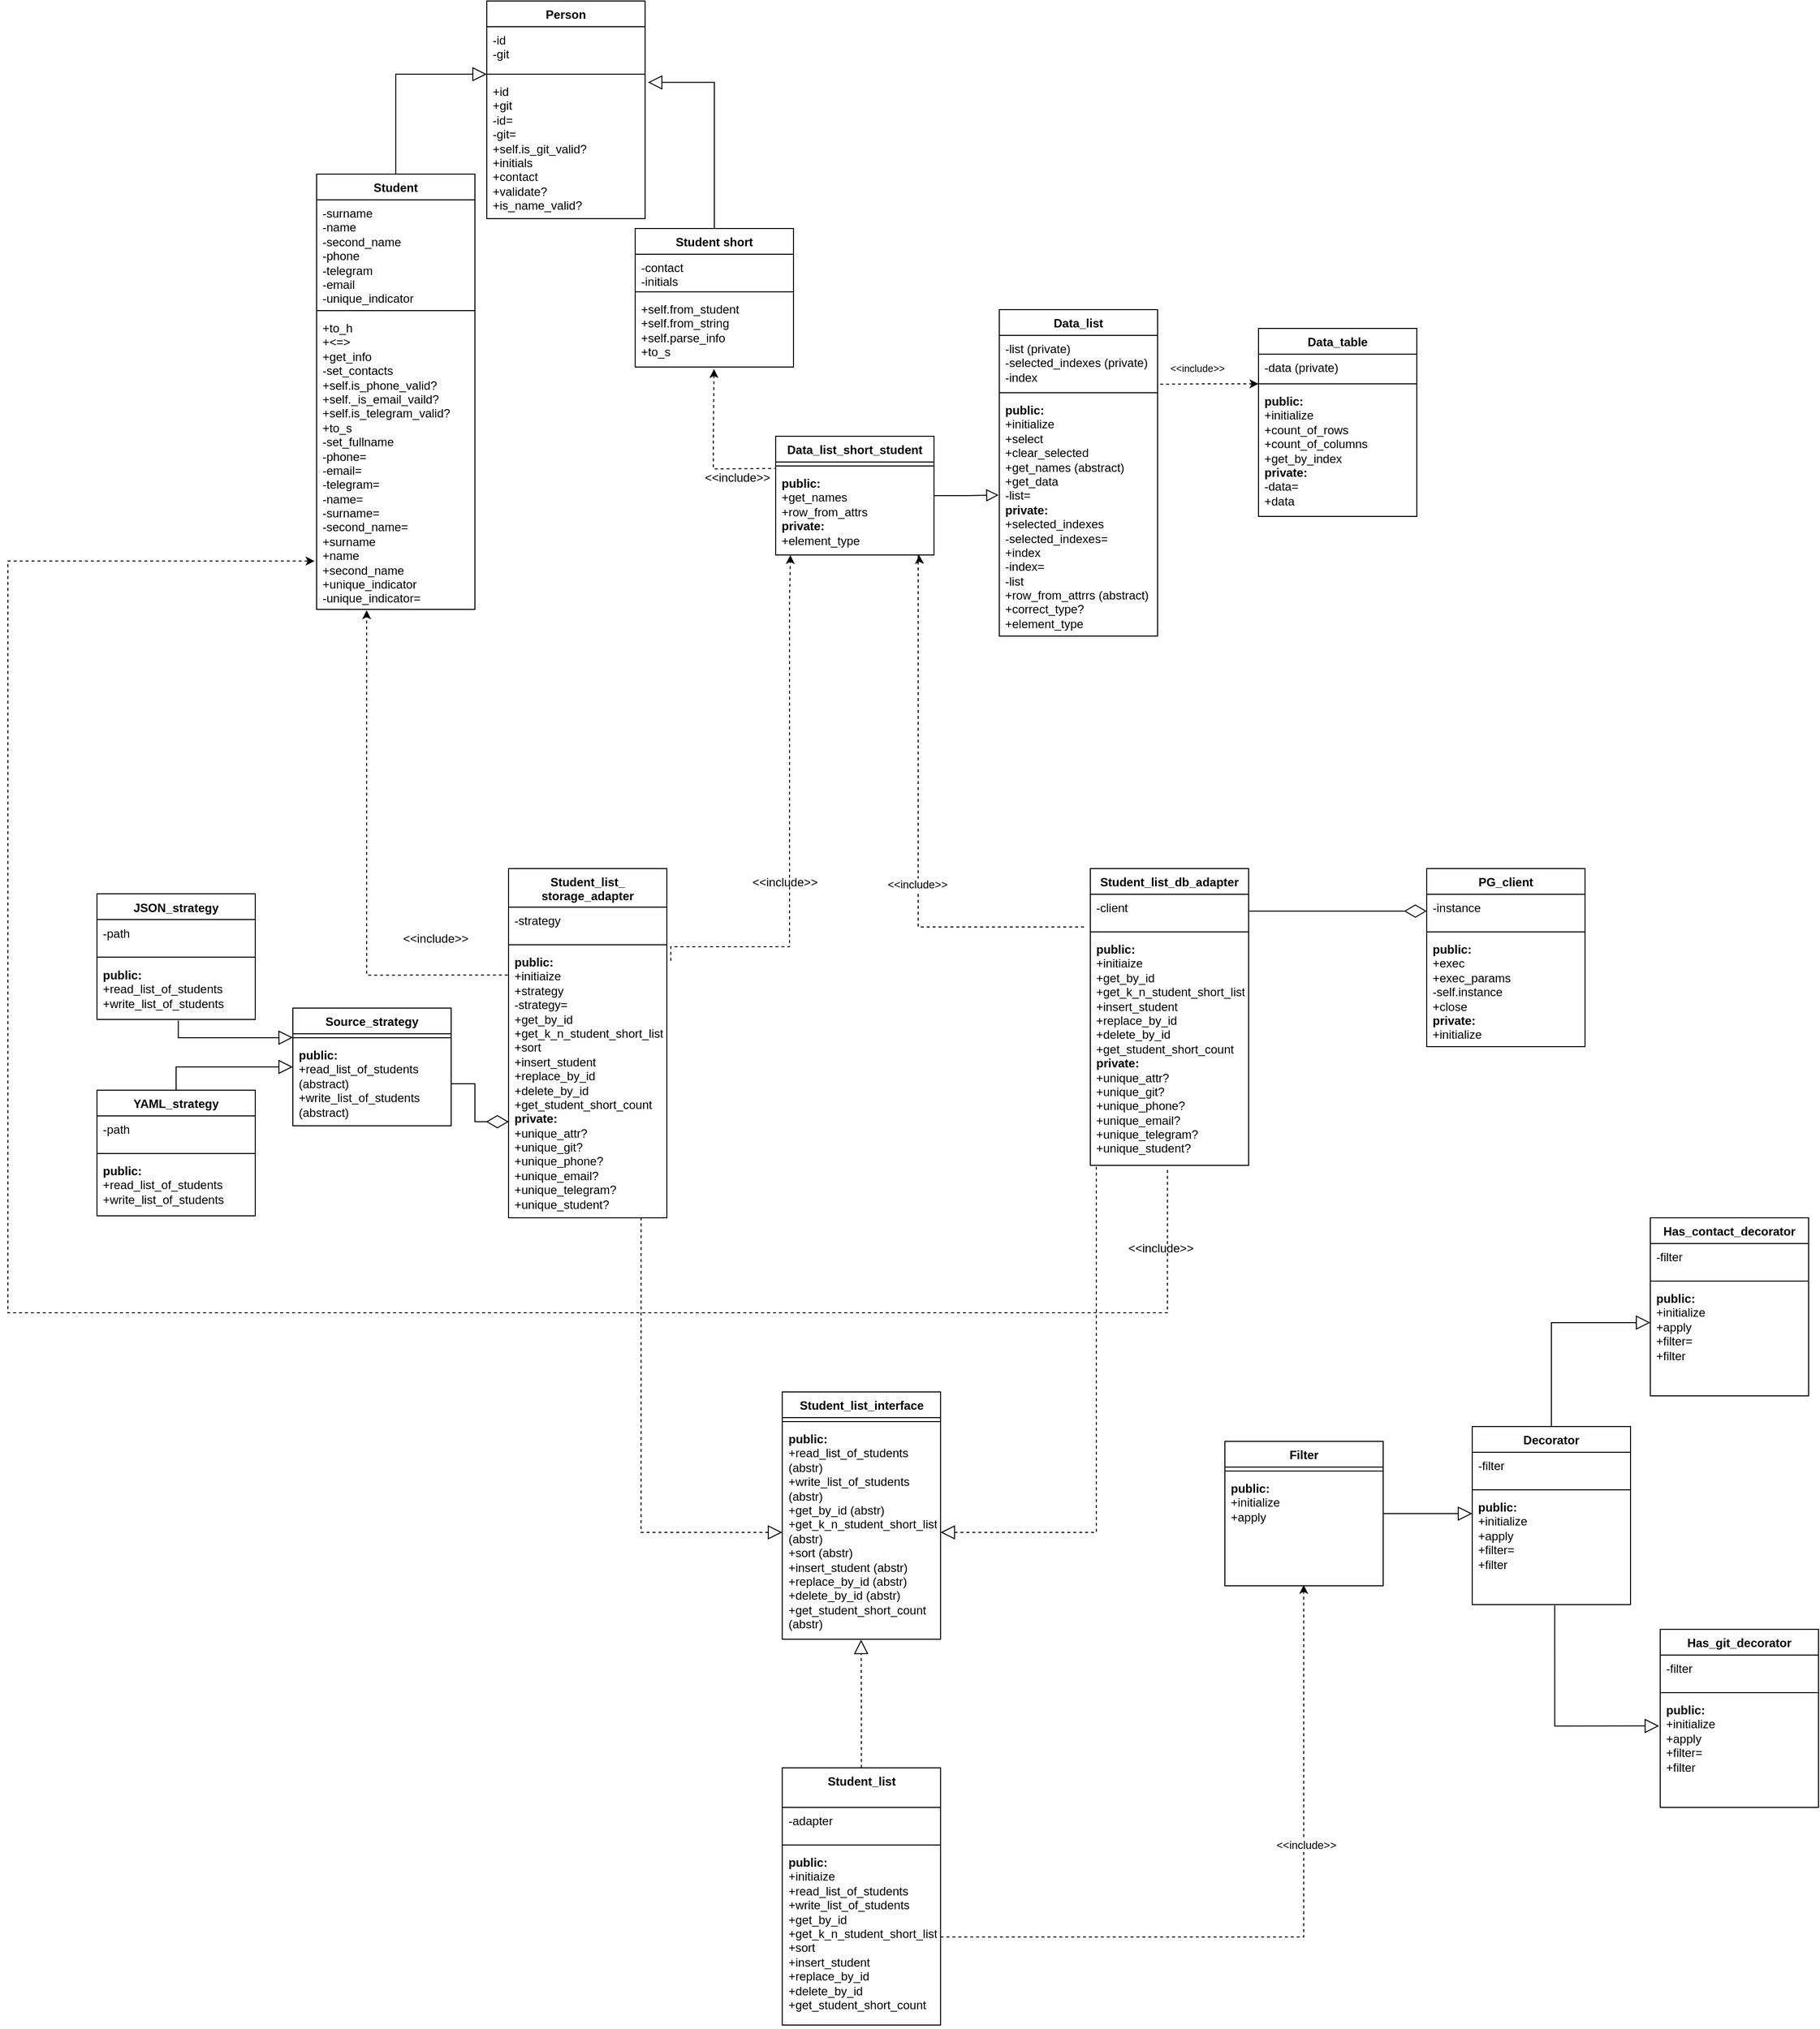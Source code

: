 <mxfile version="25.0.3">
  <diagram name="Страница — 1" id="pWL2CWbe-zxDe9L4tEUk">
    <mxGraphModel dx="2760" dy="1989" grid="1" gridSize="10" guides="1" tooltips="1" connect="1" arrows="1" fold="1" page="1" pageScale="1" pageWidth="827" pageHeight="1169" math="0" shadow="0">
      <root>
        <mxCell id="0" />
        <mxCell id="1" parent="0" />
        <mxCell id="drGPe8Ry7eNEMvqkn0kf-1" value="Person" style="swimlane;fontStyle=1;align=center;verticalAlign=top;childLayout=stackLayout;horizontal=1;startSize=26;horizontalStack=0;resizeParent=1;resizeParentMax=0;resizeLast=0;collapsible=1;marginBottom=0;whiteSpace=wrap;html=1;" parent="1" vertex="1">
          <mxGeometry x="1104" y="704" width="160" height="220" as="geometry" />
        </mxCell>
        <mxCell id="drGPe8Ry7eNEMvqkn0kf-2" value="&lt;div&gt;-id&lt;/div&gt;&lt;div&gt;-git&lt;br&gt;&lt;/div&gt;" style="text;strokeColor=none;fillColor=none;align=left;verticalAlign=top;spacingLeft=4;spacingRight=4;overflow=hidden;rotatable=0;points=[[0,0.5],[1,0.5]];portConstraint=eastwest;whiteSpace=wrap;html=1;" parent="drGPe8Ry7eNEMvqkn0kf-1" vertex="1">
          <mxGeometry y="26" width="160" height="44" as="geometry" />
        </mxCell>
        <mxCell id="drGPe8Ry7eNEMvqkn0kf-3" value="" style="line;strokeWidth=1;fillColor=none;align=left;verticalAlign=middle;spacingTop=-1;spacingLeft=3;spacingRight=3;rotatable=0;labelPosition=right;points=[];portConstraint=eastwest;strokeColor=inherit;" parent="drGPe8Ry7eNEMvqkn0kf-1" vertex="1">
          <mxGeometry y="70" width="160" height="8" as="geometry" />
        </mxCell>
        <mxCell id="drGPe8Ry7eNEMvqkn0kf-4" value="&lt;div&gt;+id&lt;/div&gt;&lt;div&gt;+git&lt;br&gt;&lt;/div&gt;&lt;div&gt;-id=&lt;br&gt;&lt;/div&gt;&lt;div&gt;-git=&lt;br&gt;&lt;/div&gt;&lt;div&gt;+self.is_git_valid?&lt;/div&gt;&lt;div&gt;+initials&lt;/div&gt;&lt;div&gt;+contact&lt;/div&gt;&lt;div&gt;+validate?&lt;br&gt;+is_name_valid?&lt;br&gt;&lt;/div&gt;" style="text;strokeColor=none;fillColor=none;align=left;verticalAlign=top;spacingLeft=4;spacingRight=4;overflow=hidden;rotatable=0;points=[[0,0.5],[1,0.5]];portConstraint=eastwest;whiteSpace=wrap;html=1;" parent="drGPe8Ry7eNEMvqkn0kf-1" vertex="1">
          <mxGeometry y="78" width="160" height="142" as="geometry" />
        </mxCell>
        <mxCell id="drGPe8Ry7eNEMvqkn0kf-5" style="edgeStyle=orthogonalEdgeStyle;rounded=0;orthogonalLoop=1;jettySize=auto;html=1;endArrow=block;endFill=0;endSize=12;" parent="1" source="drGPe8Ry7eNEMvqkn0kf-6" target="drGPe8Ry7eNEMvqkn0kf-3" edge="1">
          <mxGeometry relative="1" as="geometry" />
        </mxCell>
        <mxCell id="drGPe8Ry7eNEMvqkn0kf-6" value="Student" style="swimlane;fontStyle=1;align=center;verticalAlign=top;childLayout=stackLayout;horizontal=1;startSize=26;horizontalStack=0;resizeParent=1;resizeParentMax=0;resizeLast=0;collapsible=1;marginBottom=0;whiteSpace=wrap;html=1;" parent="1" vertex="1">
          <mxGeometry x="932" y="879" width="160" height="440" as="geometry" />
        </mxCell>
        <mxCell id="drGPe8Ry7eNEMvqkn0kf-7" value="&lt;div&gt;-surname&lt;/div&gt;&lt;div&gt;-name&lt;/div&gt;&lt;div&gt;-second_name&lt;/div&gt;&lt;div&gt;-phone&lt;/div&gt;&lt;div&gt;-telegram&lt;/div&gt;&lt;div&gt;-email&lt;/div&gt;&lt;div&gt;-unique_indicator&lt;br&gt;&lt;/div&gt;" style="text;strokeColor=none;fillColor=none;align=left;verticalAlign=top;spacingLeft=4;spacingRight=4;overflow=hidden;rotatable=0;points=[[0,0.5],[1,0.5]];portConstraint=eastwest;whiteSpace=wrap;html=1;" parent="drGPe8Ry7eNEMvqkn0kf-6" vertex="1">
          <mxGeometry y="26" width="160" height="108" as="geometry" />
        </mxCell>
        <mxCell id="drGPe8Ry7eNEMvqkn0kf-8" value="" style="line;strokeWidth=1;fillColor=none;align=left;verticalAlign=middle;spacingTop=-1;spacingLeft=3;spacingRight=3;rotatable=0;labelPosition=right;points=[];portConstraint=eastwest;strokeColor=inherit;" parent="drGPe8Ry7eNEMvqkn0kf-6" vertex="1">
          <mxGeometry y="134" width="160" height="8" as="geometry" />
        </mxCell>
        <mxCell id="drGPe8Ry7eNEMvqkn0kf-9" value="&lt;div&gt;+to_h&lt;/div&gt;&lt;div&gt;+&amp;lt;=&amp;gt;&lt;br&gt;&lt;/div&gt;&lt;div&gt;+get_info&lt;/div&gt;&lt;div&gt;-set_contacts&lt;/div&gt;&lt;div&gt;+self.is_phone_valid?&lt;/div&gt;&lt;div&gt;+self._is_email_vaild?&lt;/div&gt;&lt;div&gt;+self.is_telegram_valid?&lt;/div&gt;&lt;div&gt;+to_s&lt;/div&gt;&lt;div&gt;-set_fullname&lt;br&gt;&lt;/div&gt;&lt;div&gt;-phone=&lt;/div&gt;&lt;div&gt;-email=&lt;/div&gt;&lt;div&gt;-telegram=&lt;br&gt;&lt;/div&gt;&lt;div&gt;-name=&lt;/div&gt;&lt;div&gt;-surname=&lt;/div&gt;&lt;div&gt;-second_name=&lt;br&gt;&lt;/div&gt;&lt;div&gt;+surname&lt;br&gt;&lt;/div&gt;&lt;div&gt;+name&lt;/div&gt;&lt;div&gt;+second_name&lt;/div&gt;&lt;div&gt;+unique_indicator&lt;/div&gt;&lt;div&gt;-unique_indicator=&lt;br&gt;&lt;/div&gt;" style="text;strokeColor=none;fillColor=none;align=left;verticalAlign=top;spacingLeft=4;spacingRight=4;overflow=hidden;rotatable=0;points=[[0,0.5],[1,0.5]];portConstraint=eastwest;whiteSpace=wrap;html=1;" parent="drGPe8Ry7eNEMvqkn0kf-6" vertex="1">
          <mxGeometry y="142" width="160" height="298" as="geometry" />
        </mxCell>
        <mxCell id="drGPe8Ry7eNEMvqkn0kf-10" value="Student short" style="swimlane;fontStyle=1;align=center;verticalAlign=top;childLayout=stackLayout;horizontal=1;startSize=26;horizontalStack=0;resizeParent=1;resizeParentMax=0;resizeLast=0;collapsible=1;marginBottom=0;whiteSpace=wrap;html=1;" parent="1" vertex="1">
          <mxGeometry x="1254" y="934" width="160" height="140" as="geometry">
            <mxRectangle x="520" y="310" width="110" height="30" as="alternateBounds" />
          </mxGeometry>
        </mxCell>
        <mxCell id="drGPe8Ry7eNEMvqkn0kf-11" value="&lt;div&gt;-contact&lt;/div&gt;&lt;div&gt;-initials&lt;br&gt;&lt;/div&gt;" style="text;strokeColor=none;fillColor=none;align=left;verticalAlign=top;spacingLeft=4;spacingRight=4;overflow=hidden;rotatable=0;points=[[0,0.5],[1,0.5]];portConstraint=eastwest;whiteSpace=wrap;html=1;" parent="drGPe8Ry7eNEMvqkn0kf-10" vertex="1">
          <mxGeometry y="26" width="160" height="34" as="geometry" />
        </mxCell>
        <mxCell id="drGPe8Ry7eNEMvqkn0kf-12" value="" style="line;strokeWidth=1;fillColor=none;align=left;verticalAlign=middle;spacingTop=-1;spacingLeft=3;spacingRight=3;rotatable=0;labelPosition=right;points=[];portConstraint=eastwest;strokeColor=inherit;" parent="drGPe8Ry7eNEMvqkn0kf-10" vertex="1">
          <mxGeometry y="60" width="160" height="8" as="geometry" />
        </mxCell>
        <mxCell id="drGPe8Ry7eNEMvqkn0kf-13" value="&lt;div&gt;+self.from_student&lt;/div&gt;&lt;div&gt;+self.from_string&lt;/div&gt;&lt;div&gt;+self.parse_info&lt;br&gt;&lt;/div&gt;&lt;div&gt;+to_s&lt;/div&gt;&lt;div&gt;&lt;br&gt;&lt;/div&gt;" style="text;strokeColor=none;fillColor=none;align=left;verticalAlign=top;spacingLeft=4;spacingRight=4;overflow=hidden;rotatable=0;points=[[0,0.5],[1,0.5]];portConstraint=eastwest;whiteSpace=wrap;html=1;" parent="drGPe8Ry7eNEMvqkn0kf-10" vertex="1">
          <mxGeometry y="68" width="160" height="72" as="geometry" />
        </mxCell>
        <mxCell id="drGPe8Ry7eNEMvqkn0kf-14" style="edgeStyle=orthogonalEdgeStyle;rounded=0;orthogonalLoop=1;jettySize=auto;html=1;entryX=1.018;entryY=0.03;entryDx=0;entryDy=0;entryPerimeter=0;endArrow=block;endFill=0;endSize=12;" parent="1" source="drGPe8Ry7eNEMvqkn0kf-10" target="drGPe8Ry7eNEMvqkn0kf-4" edge="1">
          <mxGeometry relative="1" as="geometry" />
        </mxCell>
        <mxCell id="drGPe8Ry7eNEMvqkn0kf-15" value="Data_table" style="swimlane;fontStyle=1;align=center;verticalAlign=top;childLayout=stackLayout;horizontal=1;startSize=26;horizontalStack=0;resizeParent=1;resizeParentMax=0;resizeLast=0;collapsible=1;marginBottom=0;whiteSpace=wrap;html=1;" parent="1" vertex="1">
          <mxGeometry x="1884" y="1035" width="160" height="190" as="geometry" />
        </mxCell>
        <mxCell id="drGPe8Ry7eNEMvqkn0kf-16" value="-data (private)" style="text;strokeColor=none;fillColor=none;align=left;verticalAlign=top;spacingLeft=4;spacingRight=4;overflow=hidden;rotatable=0;points=[[0,0.5],[1,0.5]];portConstraint=eastwest;whiteSpace=wrap;html=1;" parent="drGPe8Ry7eNEMvqkn0kf-15" vertex="1">
          <mxGeometry y="26" width="160" height="26" as="geometry" />
        </mxCell>
        <mxCell id="drGPe8Ry7eNEMvqkn0kf-17" value="" style="line;strokeWidth=1;fillColor=none;align=left;verticalAlign=middle;spacingTop=-1;spacingLeft=3;spacingRight=3;rotatable=0;labelPosition=right;points=[];portConstraint=eastwest;strokeColor=inherit;" parent="drGPe8Ry7eNEMvqkn0kf-15" vertex="1">
          <mxGeometry y="52" width="160" height="8" as="geometry" />
        </mxCell>
        <mxCell id="drGPe8Ry7eNEMvqkn0kf-18" value="&lt;div&gt;&lt;b&gt;public:&lt;/b&gt;&lt;br&gt;&lt;/div&gt;&lt;div&gt;+initialize&lt;br&gt;&lt;/div&gt;&lt;div&gt;+count_of_rows&lt;/div&gt;&lt;div&gt;+count_of_columns&lt;/div&gt;&lt;div&gt;+get_by_index&lt;/div&gt;&lt;div&gt;&lt;b&gt;private:&lt;/b&gt;&lt;/div&gt;&lt;div&gt;-data=&lt;/div&gt;&lt;div&gt;+data&lt;br&gt;&lt;/div&gt;" style="text;strokeColor=none;fillColor=none;align=left;verticalAlign=top;spacingLeft=4;spacingRight=4;overflow=hidden;rotatable=0;points=[[0,0.5],[1,0.5]];portConstraint=eastwest;whiteSpace=wrap;html=1;" parent="drGPe8Ry7eNEMvqkn0kf-15" vertex="1">
          <mxGeometry y="60" width="160" height="130" as="geometry" />
        </mxCell>
        <mxCell id="drGPe8Ry7eNEMvqkn0kf-19" style="edgeStyle=orthogonalEdgeStyle;rounded=0;orthogonalLoop=1;jettySize=auto;html=1;entryX=-0.025;entryY=0.971;entryDx=0;entryDy=0;endArrow=none;endFill=0;startArrow=classic;startFill=1;dashed=1;exitX=0.906;exitY=1;exitDx=0;exitDy=0;exitPerimeter=0;entryPerimeter=0;" parent="1" source="drGPe8Ry7eNEMvqkn0kf-27" target="drGPe8Ry7eNEMvqkn0kf-61" edge="1">
          <mxGeometry relative="1" as="geometry">
            <mxPoint x="1553" y="966.667" as="targetPoint" />
            <Array as="points">
              <mxPoint x="1541" y="1265" />
              <mxPoint x="1540" y="1265" />
              <mxPoint x="1540" y="1640" />
            </Array>
            <mxPoint x="1500" y="1390" as="sourcePoint" />
          </mxGeometry>
        </mxCell>
        <mxCell id="drGPe8Ry7eNEMvqkn0kf-20" value="&amp;lt;&amp;lt;include&amp;gt;&amp;gt;" style="edgeLabel;html=1;align=center;verticalAlign=middle;resizable=0;points=[];" parent="drGPe8Ry7eNEMvqkn0kf-19" vertex="1" connectable="0">
          <mxGeometry x="0.222" y="-1" relative="1" as="geometry">
            <mxPoint as="offset" />
          </mxGeometry>
        </mxCell>
        <mxCell id="drGPe8Ry7eNEMvqkn0kf-21" value="&lt;div&gt;Data_list&lt;/div&gt;" style="swimlane;fontStyle=1;align=center;verticalAlign=top;childLayout=stackLayout;horizontal=1;startSize=26;horizontalStack=0;resizeParent=1;resizeParentMax=0;resizeLast=0;collapsible=1;marginBottom=0;whiteSpace=wrap;html=1;" parent="1" vertex="1">
          <mxGeometry x="1622" y="1016" width="160" height="330" as="geometry" />
        </mxCell>
        <mxCell id="drGPe8Ry7eNEMvqkn0kf-22" value="&lt;div&gt;-list (private)&lt;/div&gt;&lt;div&gt;-selected_indexes (private)&lt;/div&gt;&lt;div&gt;-index&lt;br&gt;&lt;/div&gt;" style="text;strokeColor=none;fillColor=none;align=left;verticalAlign=top;spacingLeft=4;spacingRight=4;overflow=hidden;rotatable=0;points=[[0,0.5],[1,0.5]];portConstraint=eastwest;whiteSpace=wrap;html=1;" parent="drGPe8Ry7eNEMvqkn0kf-21" vertex="1">
          <mxGeometry y="26" width="160" height="54" as="geometry" />
        </mxCell>
        <mxCell id="drGPe8Ry7eNEMvqkn0kf-23" value="" style="line;strokeWidth=1;fillColor=none;align=left;verticalAlign=middle;spacingTop=-1;spacingLeft=3;spacingRight=3;rotatable=0;labelPosition=right;points=[];portConstraint=eastwest;strokeColor=inherit;" parent="drGPe8Ry7eNEMvqkn0kf-21" vertex="1">
          <mxGeometry y="80" width="160" height="8" as="geometry" />
        </mxCell>
        <mxCell id="drGPe8Ry7eNEMvqkn0kf-24" value="&lt;div&gt;&lt;b&gt;public:&lt;/b&gt; &lt;br&gt;&lt;/div&gt;&lt;div&gt;+initialize&lt;/div&gt;&lt;div&gt;+select&lt;/div&gt;&lt;div&gt;+clear_selected&lt;br&gt;&lt;/div&gt;&lt;div&gt;+get_names (abstract)&lt;br&gt;&lt;/div&gt;&lt;div&gt;+get_data&lt;/div&gt;&lt;div&gt;-list=&lt;/div&gt;&lt;div&gt;&lt;b&gt;private:&lt;/b&gt; &lt;br&gt;&lt;/div&gt;&lt;div&gt;+selected_indexes&lt;/div&gt;&lt;div&gt;-selected_indexes=&lt;/div&gt;&lt;div&gt;+index&lt;/div&gt;&lt;div&gt;-index=&lt;/div&gt;&lt;div&gt;-list&lt;br&gt;&lt;/div&gt;&lt;div&gt;+row_from_attrrs (abstract)&lt;/div&gt;&lt;div&gt;+correct_type?&lt;/div&gt;&lt;div&gt;+element_type&lt;br&gt;&lt;/div&gt;" style="text;strokeColor=none;fillColor=none;align=left;verticalAlign=top;spacingLeft=4;spacingRight=4;overflow=hidden;rotatable=0;points=[[0,0.5],[1,0.5]];portConstraint=eastwest;whiteSpace=wrap;html=1;" parent="drGPe8Ry7eNEMvqkn0kf-21" vertex="1">
          <mxGeometry y="88" width="160" height="242" as="geometry" />
        </mxCell>
        <mxCell id="drGPe8Ry7eNEMvqkn0kf-25" value="&lt;div&gt;Data_list_short_student&lt;/div&gt;" style="swimlane;fontStyle=1;align=center;verticalAlign=top;childLayout=stackLayout;horizontal=1;startSize=26;horizontalStack=0;resizeParent=1;resizeParentMax=0;resizeLast=0;collapsible=1;marginBottom=0;whiteSpace=wrap;html=1;" parent="1" vertex="1">
          <mxGeometry x="1396" y="1144" width="160" height="120" as="geometry" />
        </mxCell>
        <mxCell id="drGPe8Ry7eNEMvqkn0kf-26" value="" style="line;strokeWidth=1;fillColor=none;align=left;verticalAlign=middle;spacingTop=-1;spacingLeft=3;spacingRight=3;rotatable=0;labelPosition=right;points=[];portConstraint=eastwest;strokeColor=inherit;" parent="drGPe8Ry7eNEMvqkn0kf-25" vertex="1">
          <mxGeometry y="26" width="160" height="8" as="geometry" />
        </mxCell>
        <mxCell id="drGPe8Ry7eNEMvqkn0kf-27" value="&lt;div&gt;&lt;b&gt;public:&lt;/b&gt;&lt;br&gt;&lt;/div&gt;&lt;div&gt;+get_names&lt;/div&gt;&lt;div&gt;+row_from_attrs&lt;/div&gt;&lt;div&gt;&lt;b&gt;private:&lt;/b&gt;&lt;br&gt;&lt;/div&gt;&lt;div&gt;+element_type&lt;br&gt;&lt;/div&gt;" style="text;strokeColor=none;fillColor=none;align=left;verticalAlign=top;spacingLeft=4;spacingRight=4;overflow=hidden;rotatable=0;points=[[0,0.5],[1,0.5]];portConstraint=eastwest;whiteSpace=wrap;html=1;" parent="drGPe8Ry7eNEMvqkn0kf-25" vertex="1">
          <mxGeometry y="34" width="160" height="86" as="geometry" />
        </mxCell>
        <mxCell id="drGPe8Ry7eNEMvqkn0kf-28" style="edgeStyle=orthogonalEdgeStyle;rounded=0;orthogonalLoop=1;jettySize=auto;html=1;entryX=-0.004;entryY=0.411;entryDx=0;entryDy=0;entryPerimeter=0;endArrow=block;endFill=0;endSize=10;" parent="1" source="drGPe8Ry7eNEMvqkn0kf-25" target="drGPe8Ry7eNEMvqkn0kf-24" edge="1">
          <mxGeometry relative="1" as="geometry" />
        </mxCell>
        <mxCell id="drGPe8Ry7eNEMvqkn0kf-29" style="edgeStyle=orthogonalEdgeStyle;rounded=0;orthogonalLoop=1;jettySize=auto;html=1;entryX=0.316;entryY=1.003;entryDx=0;entryDy=0;entryPerimeter=0;dashed=1;exitX=-0.005;exitY=0.098;exitDx=0;exitDy=0;exitPerimeter=0;" parent="1" source="drGPe8Ry7eNEMvqkn0kf-45" target="drGPe8Ry7eNEMvqkn0kf-9" edge="1">
          <mxGeometry relative="1" as="geometry">
            <mxPoint x="982.08" y="1596" as="targetPoint" />
            <mxPoint x="1103.0" y="1668" as="sourcePoint" />
          </mxGeometry>
        </mxCell>
        <mxCell id="drGPe8Ry7eNEMvqkn0kf-30" value="&amp;lt;&amp;lt;include&amp;gt;&amp;gt;" style="text;html=1;align=center;verticalAlign=middle;resizable=0;points=[];autosize=1;strokeColor=none;fillColor=none;" parent="1" vertex="1">
          <mxGeometry x="1007" y="1637" width="90" height="30" as="geometry" />
        </mxCell>
        <mxCell id="drGPe8Ry7eNEMvqkn0kf-31" value="&amp;lt;&amp;lt;include&amp;gt;&amp;gt;" style="text;html=1;align=center;verticalAlign=middle;resizable=0;points=[];autosize=1;strokeColor=none;fillColor=none;" parent="1" vertex="1">
          <mxGeometry x="1360" y="1580" width="90" height="30" as="geometry" />
        </mxCell>
        <mxCell id="drGPe8Ry7eNEMvqkn0kf-32" style="edgeStyle=orthogonalEdgeStyle;rounded=0;orthogonalLoop=1;jettySize=auto;html=1;endArrow=block;endFill=0;endSize=12;exitX=0.514;exitY=1.017;exitDx=0;exitDy=0;exitPerimeter=0;entryX=0;entryY=0.25;entryDx=0;entryDy=0;" parent="1" source="drGPe8Ry7eNEMvqkn0kf-53" target="drGPe8Ry7eNEMvqkn0kf-39" edge="1">
          <mxGeometry relative="1" as="geometry">
            <mxPoint x="647" y="2092" as="sourcePoint" />
            <mxPoint x="665" y="1868" as="targetPoint" />
            <Array as="points">
              <mxPoint x="792" y="1752" />
              <mxPoint x="891" y="1752" />
            </Array>
          </mxGeometry>
        </mxCell>
        <mxCell id="drGPe8Ry7eNEMvqkn0kf-33" style="edgeStyle=orthogonalEdgeStyle;rounded=0;orthogonalLoop=1;jettySize=auto;html=1;endArrow=block;endFill=0;endSize=12;exitX=0.5;exitY=0;exitDx=0;exitDy=0;entryX=0;entryY=0.5;entryDx=0;entryDy=0;" parent="1" source="drGPe8Ry7eNEMvqkn0kf-46" target="drGPe8Ry7eNEMvqkn0kf-39" edge="1">
          <mxGeometry relative="1" as="geometry">
            <mxPoint x="842.118" y="1784" as="sourcePoint" />
            <mxPoint x="900" y="1790" as="targetPoint" />
          </mxGeometry>
        </mxCell>
        <mxCell id="drGPe8Ry7eNEMvqkn0kf-34" style="edgeStyle=orthogonalEdgeStyle;rounded=0;orthogonalLoop=1;jettySize=auto;html=1;entryX=1.016;entryY=0.915;entryDx=0;entryDy=0;dashed=1;entryPerimeter=0;endArrow=none;endFill=0;startArrow=classic;startFill=1;" parent="1" source="drGPe8Ry7eNEMvqkn0kf-17" target="drGPe8Ry7eNEMvqkn0kf-22" edge="1">
          <mxGeometry relative="1" as="geometry">
            <mxPoint x="1859" y="1061" as="sourcePoint" />
            <mxPoint x="1769" y="1061" as="targetPoint" />
          </mxGeometry>
        </mxCell>
        <mxCell id="drGPe8Ry7eNEMvqkn0kf-35" value="&lt;font style=&quot;font-size: 10px;&quot;&gt;&amp;lt;&amp;lt;include&amp;gt;&amp;gt;&lt;/font&gt;" style="text;html=1;align=center;verticalAlign=middle;resizable=0;points=[];autosize=1;strokeColor=none;fillColor=none;" parent="1" vertex="1">
          <mxGeometry x="1782" y="1060" width="80" height="30" as="geometry" />
        </mxCell>
        <mxCell id="drGPe8Ry7eNEMvqkn0kf-36" style="edgeStyle=orthogonalEdgeStyle;rounded=0;orthogonalLoop=1;jettySize=auto;html=1;dashed=1;exitX=1.025;exitY=0.045;exitDx=0;exitDy=0;exitPerimeter=0;entryX=0.093;entryY=1.001;entryDx=0;entryDy=0;entryPerimeter=0;" parent="1" source="drGPe8Ry7eNEMvqkn0kf-45" target="drGPe8Ry7eNEMvqkn0kf-27" edge="1">
          <mxGeometry relative="1" as="geometry">
            <mxPoint x="1310" y="1590" as="sourcePoint" />
            <mxPoint x="1410" y="1300" as="targetPoint" />
            <Array as="points">
              <mxPoint x="1410" y="1660" />
              <mxPoint x="1410" y="1310" />
              <mxPoint x="1411" y="1310" />
            </Array>
          </mxGeometry>
        </mxCell>
        <mxCell id="drGPe8Ry7eNEMvqkn0kf-37" value="" style="endArrow=none;html=1;rounded=0;exitX=0.498;exitY=1.028;exitDx=0;exitDy=0;exitPerimeter=0;entryX=-0.005;entryY=-0.017;entryDx=0;entryDy=0;entryPerimeter=0;endFill=0;startArrow=classic;startFill=1;dashed=1;" parent="1" source="drGPe8Ry7eNEMvqkn0kf-13" target="drGPe8Ry7eNEMvqkn0kf-27" edge="1">
          <mxGeometry width="50" height="50" relative="1" as="geometry">
            <mxPoint x="1333.16" y="957.996" as="sourcePoint" />
            <mxPoint x="1473" y="1355.95" as="targetPoint" />
            <Array as="points">
              <mxPoint x="1333" y="1145.98" />
              <mxPoint x="1333" y="1177" />
            </Array>
          </mxGeometry>
        </mxCell>
        <mxCell id="drGPe8Ry7eNEMvqkn0kf-38" value="&amp;lt;&amp;lt;include&amp;gt;&amp;gt;" style="text;html=1;align=center;verticalAlign=middle;resizable=0;points=[];autosize=1;strokeColor=none;fillColor=none;" parent="1" vertex="1">
          <mxGeometry x="1312" y="1171" width="90" height="30" as="geometry" />
        </mxCell>
        <mxCell id="drGPe8Ry7eNEMvqkn0kf-39" value="Source_strategy" style="swimlane;fontStyle=1;align=center;verticalAlign=top;childLayout=stackLayout;horizontal=1;startSize=26;horizontalStack=0;resizeParent=1;resizeParentMax=0;resizeLast=0;collapsible=1;marginBottom=0;whiteSpace=wrap;html=1;" parent="1" vertex="1">
          <mxGeometry x="908" y="1722" width="160" height="119" as="geometry">
            <mxRectangle x="520" y="310" width="110" height="30" as="alternateBounds" />
          </mxGeometry>
        </mxCell>
        <mxCell id="drGPe8Ry7eNEMvqkn0kf-40" value="" style="line;strokeWidth=1;fillColor=none;align=left;verticalAlign=middle;spacingTop=-1;spacingLeft=3;spacingRight=3;rotatable=0;labelPosition=right;points=[];portConstraint=eastwest;strokeColor=inherit;" parent="drGPe8Ry7eNEMvqkn0kf-39" vertex="1">
          <mxGeometry y="26" width="160" height="8" as="geometry" />
        </mxCell>
        <mxCell id="drGPe8Ry7eNEMvqkn0kf-41" value="&lt;div&gt;&lt;b&gt;public:&lt;/b&gt;&lt;/div&gt;&lt;div&gt;+read_list_of_students (abstract)&lt;br&gt;&lt;/div&gt;&lt;div&gt;+write_list_of_students (abstract)&lt;br&gt;&lt;/div&gt;" style="text;strokeColor=none;fillColor=none;align=left;verticalAlign=top;spacingLeft=4;spacingRight=4;overflow=hidden;rotatable=0;points=[[0,0.5],[1,0.5]];portConstraint=eastwest;whiteSpace=wrap;html=1;" parent="drGPe8Ry7eNEMvqkn0kf-39" vertex="1">
          <mxGeometry y="34" width="160" height="85" as="geometry" />
        </mxCell>
        <mxCell id="drGPe8Ry7eNEMvqkn0kf-42" value="&lt;div&gt;Student_list_&lt;/div&gt;&lt;div&gt;storage_adapter&lt;/div&gt;" style="swimlane;fontStyle=1;align=center;verticalAlign=top;childLayout=stackLayout;horizontal=1;startSize=39;horizontalStack=0;resizeParent=1;resizeParentMax=0;resizeLast=0;collapsible=1;marginBottom=0;whiteSpace=wrap;html=1;" parent="1" vertex="1">
          <mxGeometry x="1126" y="1581" width="160" height="353" as="geometry">
            <mxRectangle x="520" y="310" width="110" height="30" as="alternateBounds" />
          </mxGeometry>
        </mxCell>
        <mxCell id="drGPe8Ry7eNEMvqkn0kf-43" value="-strategy" style="text;strokeColor=none;fillColor=none;align=left;verticalAlign=top;spacingLeft=4;spacingRight=4;overflow=hidden;rotatable=0;points=[[0,0.5],[1,0.5]];portConstraint=eastwest;whiteSpace=wrap;html=1;" parent="drGPe8Ry7eNEMvqkn0kf-42" vertex="1">
          <mxGeometry y="39" width="160" height="34" as="geometry" />
        </mxCell>
        <mxCell id="drGPe8Ry7eNEMvqkn0kf-44" value="" style="line;strokeWidth=1;fillColor=none;align=left;verticalAlign=middle;spacingTop=-1;spacingLeft=3;spacingRight=3;rotatable=0;labelPosition=right;points=[];portConstraint=eastwest;strokeColor=inherit;" parent="drGPe8Ry7eNEMvqkn0kf-42" vertex="1">
          <mxGeometry y="73" width="160" height="8" as="geometry" />
        </mxCell>
        <mxCell id="drGPe8Ry7eNEMvqkn0kf-45" value="&lt;div&gt;&lt;b&gt;public:&lt;/b&gt;&lt;/div&gt;&lt;div&gt;+initiaize&lt;/div&gt;&lt;div&gt;+strategy&lt;/div&gt;&lt;div&gt;-strategy=&lt;br&gt;&lt;/div&gt;&lt;div&gt;+get_by_id&lt;/div&gt;&lt;div&gt;+get_k_n_student_short_list&lt;/div&gt;&lt;div&gt;+sort&lt;/div&gt;&lt;div&gt;+insert_student&lt;/div&gt;&lt;div&gt;+replace_by_id&lt;/div&gt;&lt;div&gt;+delete_by_id&lt;/div&gt;&lt;div&gt;+get_student_short_count&lt;/div&gt;&lt;div&gt;&lt;b&gt;private:&lt;/b&gt;&lt;br&gt;&lt;/div&gt;&lt;div&gt;&lt;b&gt;&lt;/b&gt;&lt;div&gt;+unique_attr?&lt;/div&gt;&lt;div&gt;+unique_git?&lt;/div&gt;&lt;div&gt;+unique_phone?&lt;/div&gt;&lt;div&gt;+unique_email?&lt;/div&gt;&lt;div&gt;+unique_telegram?&lt;/div&gt;&lt;div&gt;+unique_student?&lt;/div&gt;&lt;/div&gt;" style="text;strokeColor=none;fillColor=none;align=left;verticalAlign=top;spacingLeft=4;spacingRight=4;overflow=hidden;rotatable=0;points=[[0,0.5],[1,0.5]];portConstraint=eastwest;whiteSpace=wrap;html=1;" parent="drGPe8Ry7eNEMvqkn0kf-42" vertex="1">
          <mxGeometry y="81" width="160" height="272" as="geometry" />
        </mxCell>
        <mxCell id="drGPe8Ry7eNEMvqkn0kf-46" value="YAML_strategy" style="swimlane;fontStyle=1;align=center;verticalAlign=top;childLayout=stackLayout;horizontal=1;startSize=26;horizontalStack=0;resizeParent=1;resizeParentMax=0;resizeLast=0;collapsible=1;marginBottom=0;whiteSpace=wrap;html=1;" parent="1" vertex="1">
          <mxGeometry x="710" y="1805" width="160" height="127" as="geometry">
            <mxRectangle x="520" y="310" width="110" height="30" as="alternateBounds" />
          </mxGeometry>
        </mxCell>
        <mxCell id="drGPe8Ry7eNEMvqkn0kf-47" value="-path" style="text;strokeColor=none;fillColor=none;align=left;verticalAlign=top;spacingLeft=4;spacingRight=4;overflow=hidden;rotatable=0;points=[[0,0.5],[1,0.5]];portConstraint=eastwest;whiteSpace=wrap;html=1;" parent="drGPe8Ry7eNEMvqkn0kf-46" vertex="1">
          <mxGeometry y="26" width="160" height="34" as="geometry" />
        </mxCell>
        <mxCell id="drGPe8Ry7eNEMvqkn0kf-48" value="" style="line;strokeWidth=1;fillColor=none;align=left;verticalAlign=middle;spacingTop=-1;spacingLeft=3;spacingRight=3;rotatable=0;labelPosition=right;points=[];portConstraint=eastwest;strokeColor=inherit;" parent="drGPe8Ry7eNEMvqkn0kf-46" vertex="1">
          <mxGeometry y="60" width="160" height="8" as="geometry" />
        </mxCell>
        <mxCell id="drGPe8Ry7eNEMvqkn0kf-49" value="&lt;div&gt;&lt;b&gt;public:&lt;/b&gt;&lt;/div&gt;&lt;div&gt;+read_list_of_students&lt;/div&gt;&lt;div&gt;+write_list_of_students&lt;b&gt;&lt;br&gt;&lt;/b&gt;&lt;/div&gt;" style="text;strokeColor=none;fillColor=none;align=left;verticalAlign=top;spacingLeft=4;spacingRight=4;overflow=hidden;rotatable=0;points=[[0,0.5],[1,0.5]];portConstraint=eastwest;whiteSpace=wrap;html=1;" parent="drGPe8Ry7eNEMvqkn0kf-46" vertex="1">
          <mxGeometry y="68" width="160" height="59" as="geometry" />
        </mxCell>
        <mxCell id="drGPe8Ry7eNEMvqkn0kf-50" value="JSON_strategy" style="swimlane;fontStyle=1;align=center;verticalAlign=top;childLayout=stackLayout;horizontal=1;startSize=26;horizontalStack=0;resizeParent=1;resizeParentMax=0;resizeLast=0;collapsible=1;marginBottom=0;whiteSpace=wrap;html=1;" parent="1" vertex="1">
          <mxGeometry x="710" y="1606.5" width="160" height="127" as="geometry">
            <mxRectangle x="520" y="310" width="110" height="30" as="alternateBounds" />
          </mxGeometry>
        </mxCell>
        <mxCell id="drGPe8Ry7eNEMvqkn0kf-51" value="-path" style="text;strokeColor=none;fillColor=none;align=left;verticalAlign=top;spacingLeft=4;spacingRight=4;overflow=hidden;rotatable=0;points=[[0,0.5],[1,0.5]];portConstraint=eastwest;whiteSpace=wrap;html=1;" parent="drGPe8Ry7eNEMvqkn0kf-50" vertex="1">
          <mxGeometry y="26" width="160" height="34" as="geometry" />
        </mxCell>
        <mxCell id="drGPe8Ry7eNEMvqkn0kf-52" value="" style="line;strokeWidth=1;fillColor=none;align=left;verticalAlign=middle;spacingTop=-1;spacingLeft=3;spacingRight=3;rotatable=0;labelPosition=right;points=[];portConstraint=eastwest;strokeColor=inherit;" parent="drGPe8Ry7eNEMvqkn0kf-50" vertex="1">
          <mxGeometry y="60" width="160" height="8" as="geometry" />
        </mxCell>
        <mxCell id="drGPe8Ry7eNEMvqkn0kf-53" value="&lt;div&gt;&lt;b&gt;public:&lt;/b&gt;&lt;/div&gt;&lt;div&gt;+read_list_of_students&lt;/div&gt;&lt;div&gt;+write_list_of_students&lt;b&gt;&lt;br&gt;&lt;/b&gt;&lt;/div&gt;" style="text;strokeColor=none;fillColor=none;align=left;verticalAlign=top;spacingLeft=4;spacingRight=4;overflow=hidden;rotatable=0;points=[[0,0.5],[1,0.5]];portConstraint=eastwest;whiteSpace=wrap;html=1;" parent="drGPe8Ry7eNEMvqkn0kf-50" vertex="1">
          <mxGeometry y="68" width="160" height="59" as="geometry" />
        </mxCell>
        <mxCell id="drGPe8Ry7eNEMvqkn0kf-54" style="edgeStyle=orthogonalEdgeStyle;rounded=0;orthogonalLoop=1;jettySize=auto;html=1;entryX=0.001;entryY=0.643;entryDx=0;entryDy=0;entryPerimeter=0;endArrow=diamondThin;endFill=0;startArrow=none;startFill=0;endSize=20;startSize=20;" parent="1" source="drGPe8Ry7eNEMvqkn0kf-41" target="drGPe8Ry7eNEMvqkn0kf-45" edge="1">
          <mxGeometry relative="1" as="geometry" />
        </mxCell>
        <mxCell id="drGPe8Ry7eNEMvqkn0kf-55" value="PG_client" style="swimlane;fontStyle=1;align=center;verticalAlign=top;childLayout=stackLayout;horizontal=1;startSize=26;horizontalStack=0;resizeParent=1;resizeParentMax=0;resizeLast=0;collapsible=1;marginBottom=0;whiteSpace=wrap;html=1;" parent="1" vertex="1">
          <mxGeometry x="2054" y="1581" width="160" height="180" as="geometry">
            <mxRectangle x="520" y="310" width="110" height="30" as="alternateBounds" />
          </mxGeometry>
        </mxCell>
        <mxCell id="drGPe8Ry7eNEMvqkn0kf-56" value="&lt;div&gt;-instance&lt;/div&gt;&lt;div&gt;&lt;br&gt;&lt;/div&gt;" style="text;strokeColor=none;fillColor=none;align=left;verticalAlign=top;spacingLeft=4;spacingRight=4;overflow=hidden;rotatable=0;points=[[0,0.5],[1,0.5]];portConstraint=eastwest;whiteSpace=wrap;html=1;" parent="drGPe8Ry7eNEMvqkn0kf-55" vertex="1">
          <mxGeometry y="26" width="160" height="34" as="geometry" />
        </mxCell>
        <mxCell id="drGPe8Ry7eNEMvqkn0kf-57" value="" style="line;strokeWidth=1;fillColor=none;align=left;verticalAlign=middle;spacingTop=-1;spacingLeft=3;spacingRight=3;rotatable=0;labelPosition=right;points=[];portConstraint=eastwest;strokeColor=inherit;" parent="drGPe8Ry7eNEMvqkn0kf-55" vertex="1">
          <mxGeometry y="60" width="160" height="8" as="geometry" />
        </mxCell>
        <mxCell id="drGPe8Ry7eNEMvqkn0kf-58" value="&lt;div&gt;&lt;b&gt;public:&lt;/b&gt;&lt;/div&gt;&lt;div&gt;+exec&lt;/div&gt;&lt;div&gt;+exec_params&lt;/div&gt;&lt;div&gt;-self.instance&lt;br&gt;&lt;/div&gt;&lt;div&gt;+close&lt;/div&gt;&lt;div&gt;&lt;b&gt;private:&lt;br&gt;&lt;/b&gt;+initialize&lt;br&gt;&lt;/div&gt;" style="text;strokeColor=none;fillColor=none;align=left;verticalAlign=top;spacingLeft=4;spacingRight=4;overflow=hidden;rotatable=0;points=[[0,0.5],[1,0.5]];portConstraint=eastwest;whiteSpace=wrap;html=1;" parent="drGPe8Ry7eNEMvqkn0kf-55" vertex="1">
          <mxGeometry y="68" width="160" height="112" as="geometry" />
        </mxCell>
        <mxCell id="drGPe8Ry7eNEMvqkn0kf-59" style="edgeStyle=orthogonalEdgeStyle;rounded=0;orthogonalLoop=1;jettySize=auto;html=1;dashed=1;exitX=0.487;exitY=1.02;exitDx=0;exitDy=0;exitPerimeter=0;entryX=-0.013;entryY=0.836;entryDx=0;entryDy=0;entryPerimeter=0;" parent="1" source="drGPe8Ry7eNEMvqkn0kf-63" target="drGPe8Ry7eNEMvqkn0kf-9" edge="1">
          <mxGeometry relative="1" as="geometry">
            <mxPoint x="1791.06" y="2083" as="sourcePoint" />
            <mxPoint x="790" y="1350" as="targetPoint" />
            <Array as="points">
              <mxPoint x="1792" y="2030" />
              <mxPoint x="620" y="2030" />
              <mxPoint x="620" y="1270" />
            </Array>
          </mxGeometry>
        </mxCell>
        <mxCell id="drGPe8Ry7eNEMvqkn0kf-60" value="Student_list_db_adapter" style="swimlane;fontStyle=1;align=center;verticalAlign=top;childLayout=stackLayout;horizontal=1;startSize=26;horizontalStack=0;resizeParent=1;resizeParentMax=0;resizeLast=0;collapsible=1;marginBottom=0;whiteSpace=wrap;html=1;" parent="1" vertex="1">
          <mxGeometry x="1714" y="1581" width="160" height="300" as="geometry">
            <mxRectangle x="520" y="310" width="110" height="30" as="alternateBounds" />
          </mxGeometry>
        </mxCell>
        <mxCell id="drGPe8Ry7eNEMvqkn0kf-61" value="-client" style="text;strokeColor=none;fillColor=none;align=left;verticalAlign=top;spacingLeft=4;spacingRight=4;overflow=hidden;rotatable=0;points=[[0,0.5],[1,0.5]];portConstraint=eastwest;whiteSpace=wrap;html=1;" parent="drGPe8Ry7eNEMvqkn0kf-60" vertex="1">
          <mxGeometry y="26" width="160" height="34" as="geometry" />
        </mxCell>
        <mxCell id="drGPe8Ry7eNEMvqkn0kf-62" value="" style="line;strokeWidth=1;fillColor=none;align=left;verticalAlign=middle;spacingTop=-1;spacingLeft=3;spacingRight=3;rotatable=0;labelPosition=right;points=[];portConstraint=eastwest;strokeColor=inherit;" parent="drGPe8Ry7eNEMvqkn0kf-60" vertex="1">
          <mxGeometry y="60" width="160" height="8" as="geometry" />
        </mxCell>
        <mxCell id="drGPe8Ry7eNEMvqkn0kf-63" value="&lt;div&gt;&lt;b&gt;public:&lt;/b&gt;&lt;/div&gt;&lt;div&gt;+initiaize&lt;/div&gt;&lt;div&gt;+get_by_id&lt;/div&gt;&lt;div&gt;+get_k_n_student_short_list&lt;/div&gt;&lt;div&gt;+insert_student&lt;/div&gt;&lt;div&gt;+replace_by_id&lt;/div&gt;&lt;div&gt;+delete_by_id&lt;/div&gt;&lt;div&gt;+get_student_short_count&lt;/div&gt;&lt;div&gt;&lt;b&gt;private:&lt;/b&gt;&lt;/div&gt;&lt;div&gt;+unique_attr?&lt;/div&gt;&lt;div&gt;+unique_git?&lt;/div&gt;&lt;div&gt;+unique_phone?&lt;/div&gt;&lt;div&gt;+unique_email?&lt;/div&gt;&lt;div&gt;+unique_telegram?&lt;/div&gt;&lt;div&gt;+unique_student?&lt;br&gt;&lt;/div&gt;" style="text;strokeColor=none;fillColor=none;align=left;verticalAlign=top;spacingLeft=4;spacingRight=4;overflow=hidden;rotatable=0;points=[[0,0.5],[1,0.5]];portConstraint=eastwest;whiteSpace=wrap;html=1;" parent="drGPe8Ry7eNEMvqkn0kf-60" vertex="1">
          <mxGeometry y="68" width="160" height="232" as="geometry" />
        </mxCell>
        <mxCell id="drGPe8Ry7eNEMvqkn0kf-64" style="edgeStyle=orthogonalEdgeStyle;rounded=0;orthogonalLoop=1;jettySize=auto;html=1;entryX=0;entryY=0.5;entryDx=0;entryDy=0;endArrow=diamondThin;endFill=0;endSize=20;" parent="1" source="drGPe8Ry7eNEMvqkn0kf-61" target="drGPe8Ry7eNEMvqkn0kf-56" edge="1">
          <mxGeometry relative="1" as="geometry" />
        </mxCell>
        <mxCell id="drGPe8Ry7eNEMvqkn0kf-65" value="&amp;lt;&amp;lt;include&amp;gt;&amp;gt;" style="text;html=1;align=center;verticalAlign=middle;resizable=0;points=[];autosize=1;strokeColor=none;fillColor=none;" parent="1" vertex="1">
          <mxGeometry x="1740" y="1950" width="90" height="30" as="geometry" />
        </mxCell>
        <mxCell id="drGPe8Ry7eNEMvqkn0kf-68" value="Student_list_interface" style="swimlane;fontStyle=1;align=center;verticalAlign=top;childLayout=stackLayout;horizontal=1;startSize=26;horizontalStack=0;resizeParent=1;resizeParentMax=0;resizeLast=0;collapsible=1;marginBottom=0;whiteSpace=wrap;html=1;" parent="1" vertex="1">
          <mxGeometry x="1402.64" y="2110" width="160" height="250" as="geometry">
            <mxRectangle x="520" y="310" width="110" height="30" as="alternateBounds" />
          </mxGeometry>
        </mxCell>
        <mxCell id="drGPe8Ry7eNEMvqkn0kf-70" value="" style="line;strokeWidth=1;fillColor=none;align=left;verticalAlign=middle;spacingTop=-1;spacingLeft=3;spacingRight=3;rotatable=0;labelPosition=right;points=[];portConstraint=eastwest;strokeColor=inherit;" parent="drGPe8Ry7eNEMvqkn0kf-68" vertex="1">
          <mxGeometry y="26" width="160" height="8" as="geometry" />
        </mxCell>
        <mxCell id="drGPe8Ry7eNEMvqkn0kf-71" value="&lt;div&gt;&lt;b&gt;public:&lt;/b&gt;&lt;/div&gt;&lt;div&gt;+read_list_of_students (abstr)&lt;br&gt;&lt;/div&gt;&lt;div&gt;+write_list_of_students&lt;b&gt; &lt;/b&gt;(abstr)&lt;/div&gt;&lt;div&gt;+get_by_id (abstr)&lt;/div&gt;&lt;div&gt;+get_k_n_student_short_list (abstr)&lt;/div&gt;&lt;div&gt;+sort (abstr)&lt;/div&gt;&lt;div&gt;+insert_student (abstr)&lt;/div&gt;&lt;div&gt;+replace_by_id (abstr)&lt;/div&gt;&lt;div&gt;+delete_by_id (abstr)&lt;/div&gt;&lt;div&gt;+get_student_short_count (abstr)&lt;/div&gt;" style="text;strokeColor=none;fillColor=none;align=left;verticalAlign=top;spacingLeft=4;spacingRight=4;overflow=hidden;rotatable=0;points=[[0,0.5],[1,0.5]];portConstraint=eastwest;whiteSpace=wrap;html=1;" parent="drGPe8Ry7eNEMvqkn0kf-68" vertex="1">
          <mxGeometry y="34" width="160" height="216" as="geometry" />
        </mxCell>
        <mxCell id="drGPe8Ry7eNEMvqkn0kf-84" style="edgeStyle=orthogonalEdgeStyle;rounded=0;orthogonalLoop=1;jettySize=auto;html=1;endArrow=none;endFill=0;startArrow=block;startFill=0;endSize=9;startSize=12;entryX=0.837;entryY=1.001;entryDx=0;entryDy=0;entryPerimeter=0;dashed=1;" parent="1" source="drGPe8Ry7eNEMvqkn0kf-71" target="drGPe8Ry7eNEMvqkn0kf-45" edge="1">
          <mxGeometry relative="1" as="geometry">
            <mxPoint x="1260" y="1940" as="targetPoint" />
          </mxGeometry>
        </mxCell>
        <mxCell id="drGPe8Ry7eNEMvqkn0kf-85" style="edgeStyle=orthogonalEdgeStyle;rounded=0;orthogonalLoop=1;jettySize=auto;html=1;entryX=0.038;entryY=1.001;entryDx=0;entryDy=0;endArrow=none;endFill=0;startArrow=block;startFill=0;startSize=12;entryPerimeter=0;dashed=1;" parent="1" source="drGPe8Ry7eNEMvqkn0kf-71" target="drGPe8Ry7eNEMvqkn0kf-63" edge="1">
          <mxGeometry relative="1" as="geometry">
            <mxPoint x="1692.64" y="2090" as="targetPoint" />
            <Array as="points">
              <mxPoint x="1720" y="2252" />
            </Array>
          </mxGeometry>
        </mxCell>
        <mxCell id="drGPe8Ry7eNEMvqkn0kf-86" value="&lt;div&gt;Student_list&lt;/div&gt;" style="swimlane;fontStyle=1;align=center;verticalAlign=top;childLayout=stackLayout;horizontal=1;startSize=40;horizontalStack=0;resizeParent=1;resizeParentMax=0;resizeLast=0;collapsible=1;marginBottom=0;whiteSpace=wrap;html=1;" parent="1" vertex="1">
          <mxGeometry x="1402.64" y="2490" width="160" height="260" as="geometry">
            <mxRectangle x="520" y="310" width="110" height="30" as="alternateBounds" />
          </mxGeometry>
        </mxCell>
        <mxCell id="drGPe8Ry7eNEMvqkn0kf-87" value="-adapter" style="text;strokeColor=none;fillColor=none;align=left;verticalAlign=top;spacingLeft=4;spacingRight=4;overflow=hidden;rotatable=0;points=[[0,0.5],[1,0.5]];portConstraint=eastwest;whiteSpace=wrap;html=1;" parent="drGPe8Ry7eNEMvqkn0kf-86" vertex="1">
          <mxGeometry y="40" width="160" height="34" as="geometry" />
        </mxCell>
        <mxCell id="drGPe8Ry7eNEMvqkn0kf-88" value="" style="line;strokeWidth=1;fillColor=none;align=left;verticalAlign=middle;spacingTop=-1;spacingLeft=3;spacingRight=3;rotatable=0;labelPosition=right;points=[];portConstraint=eastwest;strokeColor=inherit;" parent="drGPe8Ry7eNEMvqkn0kf-86" vertex="1">
          <mxGeometry y="74" width="160" height="8" as="geometry" />
        </mxCell>
        <mxCell id="drGPe8Ry7eNEMvqkn0kf-89" value="&lt;div&gt;&lt;b&gt;public:&lt;/b&gt;&lt;/div&gt;&lt;div&gt;+initiaize&lt;b&gt;&lt;br&gt;&lt;/b&gt;&lt;/div&gt;&lt;div&gt;+read_list_of_students&lt;br&gt;&lt;/div&gt;&lt;div&gt;+write_list_of_students&lt;/div&gt;&lt;div&gt;+get_by_id&lt;br&gt;&lt;/div&gt;&lt;div&gt;+get_k_n_student_short_list&lt;br&gt;&lt;/div&gt;&lt;div&gt;+sort &lt;br&gt;&lt;/div&gt;&lt;div&gt;+insert_student&lt;br&gt;&lt;/div&gt;&lt;div&gt;+replace_by_id &lt;br&gt;&lt;/div&gt;&lt;div&gt;+delete_by_id&lt;br&gt;&lt;/div&gt;&lt;div&gt;+get_student_short_count&lt;br&gt;&lt;/div&gt;" style="text;strokeColor=none;fillColor=none;align=left;verticalAlign=top;spacingLeft=4;spacingRight=4;overflow=hidden;rotatable=0;points=[[0,0.5],[1,0.5]];portConstraint=eastwest;whiteSpace=wrap;html=1;" parent="drGPe8Ry7eNEMvqkn0kf-86" vertex="1">
          <mxGeometry y="82" width="160" height="178" as="geometry" />
        </mxCell>
        <mxCell id="drGPe8Ry7eNEMvqkn0kf-90" style="edgeStyle=orthogonalEdgeStyle;rounded=0;orthogonalLoop=1;jettySize=auto;html=1;entryX=0.498;entryY=1.002;entryDx=0;entryDy=0;entryPerimeter=0;endSize=12;endArrow=block;endFill=0;dashed=1;" parent="1" source="drGPe8Ry7eNEMvqkn0kf-86" target="drGPe8Ry7eNEMvqkn0kf-71" edge="1">
          <mxGeometry relative="1" as="geometry" />
        </mxCell>
        <mxCell id="WSD1wgVczUqYiyafYBvP-1" value="Filter" style="swimlane;fontStyle=1;align=center;verticalAlign=top;childLayout=stackLayout;horizontal=1;startSize=26;horizontalStack=0;resizeParent=1;resizeParentMax=0;resizeLast=0;collapsible=1;marginBottom=0;whiteSpace=wrap;html=1;" vertex="1" parent="1">
          <mxGeometry x="1850" y="2160" width="160" height="146" as="geometry">
            <mxRectangle x="520" y="310" width="110" height="30" as="alternateBounds" />
          </mxGeometry>
        </mxCell>
        <mxCell id="WSD1wgVczUqYiyafYBvP-3" value="" style="line;strokeWidth=1;fillColor=none;align=left;verticalAlign=middle;spacingTop=-1;spacingLeft=3;spacingRight=3;rotatable=0;labelPosition=right;points=[];portConstraint=eastwest;strokeColor=inherit;" vertex="1" parent="WSD1wgVczUqYiyafYBvP-1">
          <mxGeometry y="26" width="160" height="8" as="geometry" />
        </mxCell>
        <mxCell id="WSD1wgVczUqYiyafYBvP-4" value="&lt;div&gt;&lt;b&gt;public:&lt;/b&gt;&lt;/div&gt;&lt;div&gt;+initialize&lt;b&gt;&lt;br&gt;&lt;/b&gt;&lt;/div&gt;&lt;div&gt;+apply&lt;br&gt;&lt;/div&gt;" style="text;strokeColor=none;fillColor=none;align=left;verticalAlign=top;spacingLeft=4;spacingRight=4;overflow=hidden;rotatable=0;points=[[0,0.5],[1,0.5]];portConstraint=eastwest;whiteSpace=wrap;html=1;" vertex="1" parent="WSD1wgVczUqYiyafYBvP-1">
          <mxGeometry y="34" width="160" height="112" as="geometry" />
        </mxCell>
        <mxCell id="WSD1wgVczUqYiyafYBvP-5" value="Decorator" style="swimlane;fontStyle=1;align=center;verticalAlign=top;childLayout=stackLayout;horizontal=1;startSize=26;horizontalStack=0;resizeParent=1;resizeParentMax=0;resizeLast=0;collapsible=1;marginBottom=0;whiteSpace=wrap;html=1;" vertex="1" parent="1">
          <mxGeometry x="2100" y="2145" width="160" height="180" as="geometry">
            <mxRectangle x="520" y="310" width="110" height="30" as="alternateBounds" />
          </mxGeometry>
        </mxCell>
        <mxCell id="WSD1wgVczUqYiyafYBvP-6" value="&lt;div&gt;-filter&lt;/div&gt;&lt;div&gt;&lt;br&gt;&lt;/div&gt;" style="text;strokeColor=none;fillColor=none;align=left;verticalAlign=top;spacingLeft=4;spacingRight=4;overflow=hidden;rotatable=0;points=[[0,0.5],[1,0.5]];portConstraint=eastwest;whiteSpace=wrap;html=1;" vertex="1" parent="WSD1wgVczUqYiyafYBvP-5">
          <mxGeometry y="26" width="160" height="34" as="geometry" />
        </mxCell>
        <mxCell id="WSD1wgVczUqYiyafYBvP-7" value="" style="line;strokeWidth=1;fillColor=none;align=left;verticalAlign=middle;spacingTop=-1;spacingLeft=3;spacingRight=3;rotatable=0;labelPosition=right;points=[];portConstraint=eastwest;strokeColor=inherit;" vertex="1" parent="WSD1wgVczUqYiyafYBvP-5">
          <mxGeometry y="60" width="160" height="8" as="geometry" />
        </mxCell>
        <mxCell id="WSD1wgVczUqYiyafYBvP-8" value="&lt;div&gt;&lt;b&gt;public:&lt;/b&gt;&lt;/div&gt;&lt;div&gt;+initialize&lt;b&gt;&lt;br&gt;&lt;/b&gt;&lt;/div&gt;&lt;div&gt;+apply&lt;/div&gt;&lt;div&gt;+filter=&lt;/div&gt;&lt;div&gt;+filter&lt;br&gt;&lt;/div&gt;" style="text;strokeColor=none;fillColor=none;align=left;verticalAlign=top;spacingLeft=4;spacingRight=4;overflow=hidden;rotatable=0;points=[[0,0.5],[1,0.5]];portConstraint=eastwest;whiteSpace=wrap;html=1;" vertex="1" parent="WSD1wgVczUqYiyafYBvP-5">
          <mxGeometry y="68" width="160" height="112" as="geometry" />
        </mxCell>
        <mxCell id="WSD1wgVczUqYiyafYBvP-9" style="edgeStyle=orthogonalEdgeStyle;rounded=0;orthogonalLoop=1;jettySize=auto;html=1;entryX=0;entryY=0.179;entryDx=0;entryDy=0;entryPerimeter=0;endArrow=block;endFill=0;endSize=12;" edge="1" parent="1" source="WSD1wgVczUqYiyafYBvP-1" target="WSD1wgVczUqYiyafYBvP-8">
          <mxGeometry relative="1" as="geometry" />
        </mxCell>
        <mxCell id="WSD1wgVczUqYiyafYBvP-10" value="Has_contact_decorator" style="swimlane;fontStyle=1;align=center;verticalAlign=top;childLayout=stackLayout;horizontal=1;startSize=26;horizontalStack=0;resizeParent=1;resizeParentMax=0;resizeLast=0;collapsible=1;marginBottom=0;whiteSpace=wrap;html=1;" vertex="1" parent="1">
          <mxGeometry x="2280" y="1934" width="160" height="180" as="geometry">
            <mxRectangle x="520" y="310" width="110" height="30" as="alternateBounds" />
          </mxGeometry>
        </mxCell>
        <mxCell id="WSD1wgVczUqYiyafYBvP-11" value="&lt;div&gt;-filter&lt;/div&gt;&lt;div&gt;&lt;br&gt;&lt;/div&gt;" style="text;strokeColor=none;fillColor=none;align=left;verticalAlign=top;spacingLeft=4;spacingRight=4;overflow=hidden;rotatable=0;points=[[0,0.5],[1,0.5]];portConstraint=eastwest;whiteSpace=wrap;html=1;" vertex="1" parent="WSD1wgVczUqYiyafYBvP-10">
          <mxGeometry y="26" width="160" height="34" as="geometry" />
        </mxCell>
        <mxCell id="WSD1wgVczUqYiyafYBvP-12" value="" style="line;strokeWidth=1;fillColor=none;align=left;verticalAlign=middle;spacingTop=-1;spacingLeft=3;spacingRight=3;rotatable=0;labelPosition=right;points=[];portConstraint=eastwest;strokeColor=inherit;" vertex="1" parent="WSD1wgVczUqYiyafYBvP-10">
          <mxGeometry y="60" width="160" height="8" as="geometry" />
        </mxCell>
        <mxCell id="WSD1wgVczUqYiyafYBvP-13" value="&lt;div&gt;&lt;b&gt;public:&lt;/b&gt;&lt;/div&gt;&lt;div&gt;+initialize&lt;b&gt;&lt;br&gt;&lt;/b&gt;&lt;/div&gt;&lt;div&gt;+apply&lt;/div&gt;&lt;div&gt;+filter=&lt;/div&gt;&lt;div&gt;+filter&lt;br&gt;&lt;/div&gt;" style="text;strokeColor=none;fillColor=none;align=left;verticalAlign=top;spacingLeft=4;spacingRight=4;overflow=hidden;rotatable=0;points=[[0,0.5],[1,0.5]];portConstraint=eastwest;whiteSpace=wrap;html=1;" vertex="1" parent="WSD1wgVczUqYiyafYBvP-10">
          <mxGeometry y="68" width="160" height="112" as="geometry" />
        </mxCell>
        <mxCell id="WSD1wgVczUqYiyafYBvP-14" value="Has_git_decorator" style="swimlane;fontStyle=1;align=center;verticalAlign=top;childLayout=stackLayout;horizontal=1;startSize=26;horizontalStack=0;resizeParent=1;resizeParentMax=0;resizeLast=0;collapsible=1;marginBottom=0;whiteSpace=wrap;html=1;" vertex="1" parent="1">
          <mxGeometry x="2290" y="2350" width="160" height="180" as="geometry">
            <mxRectangle x="520" y="310" width="110" height="30" as="alternateBounds" />
          </mxGeometry>
        </mxCell>
        <mxCell id="WSD1wgVczUqYiyafYBvP-15" value="&lt;div&gt;-filter&lt;/div&gt;&lt;div&gt;&lt;br&gt;&lt;/div&gt;" style="text;strokeColor=none;fillColor=none;align=left;verticalAlign=top;spacingLeft=4;spacingRight=4;overflow=hidden;rotatable=0;points=[[0,0.5],[1,0.5]];portConstraint=eastwest;whiteSpace=wrap;html=1;" vertex="1" parent="WSD1wgVczUqYiyafYBvP-14">
          <mxGeometry y="26" width="160" height="34" as="geometry" />
        </mxCell>
        <mxCell id="WSD1wgVczUqYiyafYBvP-16" value="" style="line;strokeWidth=1;fillColor=none;align=left;verticalAlign=middle;spacingTop=-1;spacingLeft=3;spacingRight=3;rotatable=0;labelPosition=right;points=[];portConstraint=eastwest;strokeColor=inherit;" vertex="1" parent="WSD1wgVczUqYiyafYBvP-14">
          <mxGeometry y="60" width="160" height="8" as="geometry" />
        </mxCell>
        <mxCell id="WSD1wgVczUqYiyafYBvP-17" value="&lt;div&gt;&lt;b&gt;public:&lt;/b&gt;&lt;/div&gt;&lt;div&gt;+initialize&lt;b&gt;&lt;br&gt;&lt;/b&gt;&lt;/div&gt;&lt;div&gt;+apply&lt;/div&gt;&lt;div&gt;+filter=&lt;/div&gt;&lt;div&gt;+filter&lt;br&gt;&lt;/div&gt;" style="text;strokeColor=none;fillColor=none;align=left;verticalAlign=top;spacingLeft=4;spacingRight=4;overflow=hidden;rotatable=0;points=[[0,0.5],[1,0.5]];portConstraint=eastwest;whiteSpace=wrap;html=1;" vertex="1" parent="WSD1wgVczUqYiyafYBvP-14">
          <mxGeometry y="68" width="160" height="112" as="geometry" />
        </mxCell>
        <mxCell id="WSD1wgVczUqYiyafYBvP-18" style="edgeStyle=orthogonalEdgeStyle;rounded=0;orthogonalLoop=1;jettySize=auto;html=1;entryX=0;entryY=0.339;entryDx=0;entryDy=0;entryPerimeter=0;endArrow=block;endFill=0;endSize=12;" edge="1" parent="1" source="WSD1wgVczUqYiyafYBvP-5" target="WSD1wgVczUqYiyafYBvP-13">
          <mxGeometry relative="1" as="geometry" />
        </mxCell>
        <mxCell id="WSD1wgVczUqYiyafYBvP-19" style="edgeStyle=orthogonalEdgeStyle;rounded=0;orthogonalLoop=1;jettySize=auto;html=1;entryX=-0.007;entryY=0.265;entryDx=0;entryDy=0;entryPerimeter=0;endArrow=block;endFill=0;endSize=12;exitX=0.521;exitY=1.008;exitDx=0;exitDy=0;exitPerimeter=0;" edge="1" parent="1" source="WSD1wgVczUqYiyafYBvP-8" target="WSD1wgVczUqYiyafYBvP-17">
          <mxGeometry relative="1" as="geometry">
            <mxPoint x="2140" y="2485" as="sourcePoint" />
            <mxPoint x="2240" y="2380" as="targetPoint" />
          </mxGeometry>
        </mxCell>
        <mxCell id="WSD1wgVczUqYiyafYBvP-20" style="edgeStyle=orthogonalEdgeStyle;rounded=0;orthogonalLoop=1;jettySize=auto;html=1;entryX=0.498;entryY=0.992;entryDx=0;entryDy=0;entryPerimeter=0;dashed=1;" edge="1" parent="1" source="drGPe8Ry7eNEMvqkn0kf-89" target="WSD1wgVczUqYiyafYBvP-4">
          <mxGeometry relative="1" as="geometry" />
        </mxCell>
        <mxCell id="WSD1wgVczUqYiyafYBvP-21" value="&amp;lt;&amp;lt;include&amp;gt;&amp;gt;" style="edgeLabel;html=1;align=center;verticalAlign=middle;resizable=0;points=[];" vertex="1" connectable="0" parent="WSD1wgVczUqYiyafYBvP-20">
          <mxGeometry x="0.272" y="-2" relative="1" as="geometry">
            <mxPoint as="offset" />
          </mxGeometry>
        </mxCell>
      </root>
    </mxGraphModel>
  </diagram>
</mxfile>

